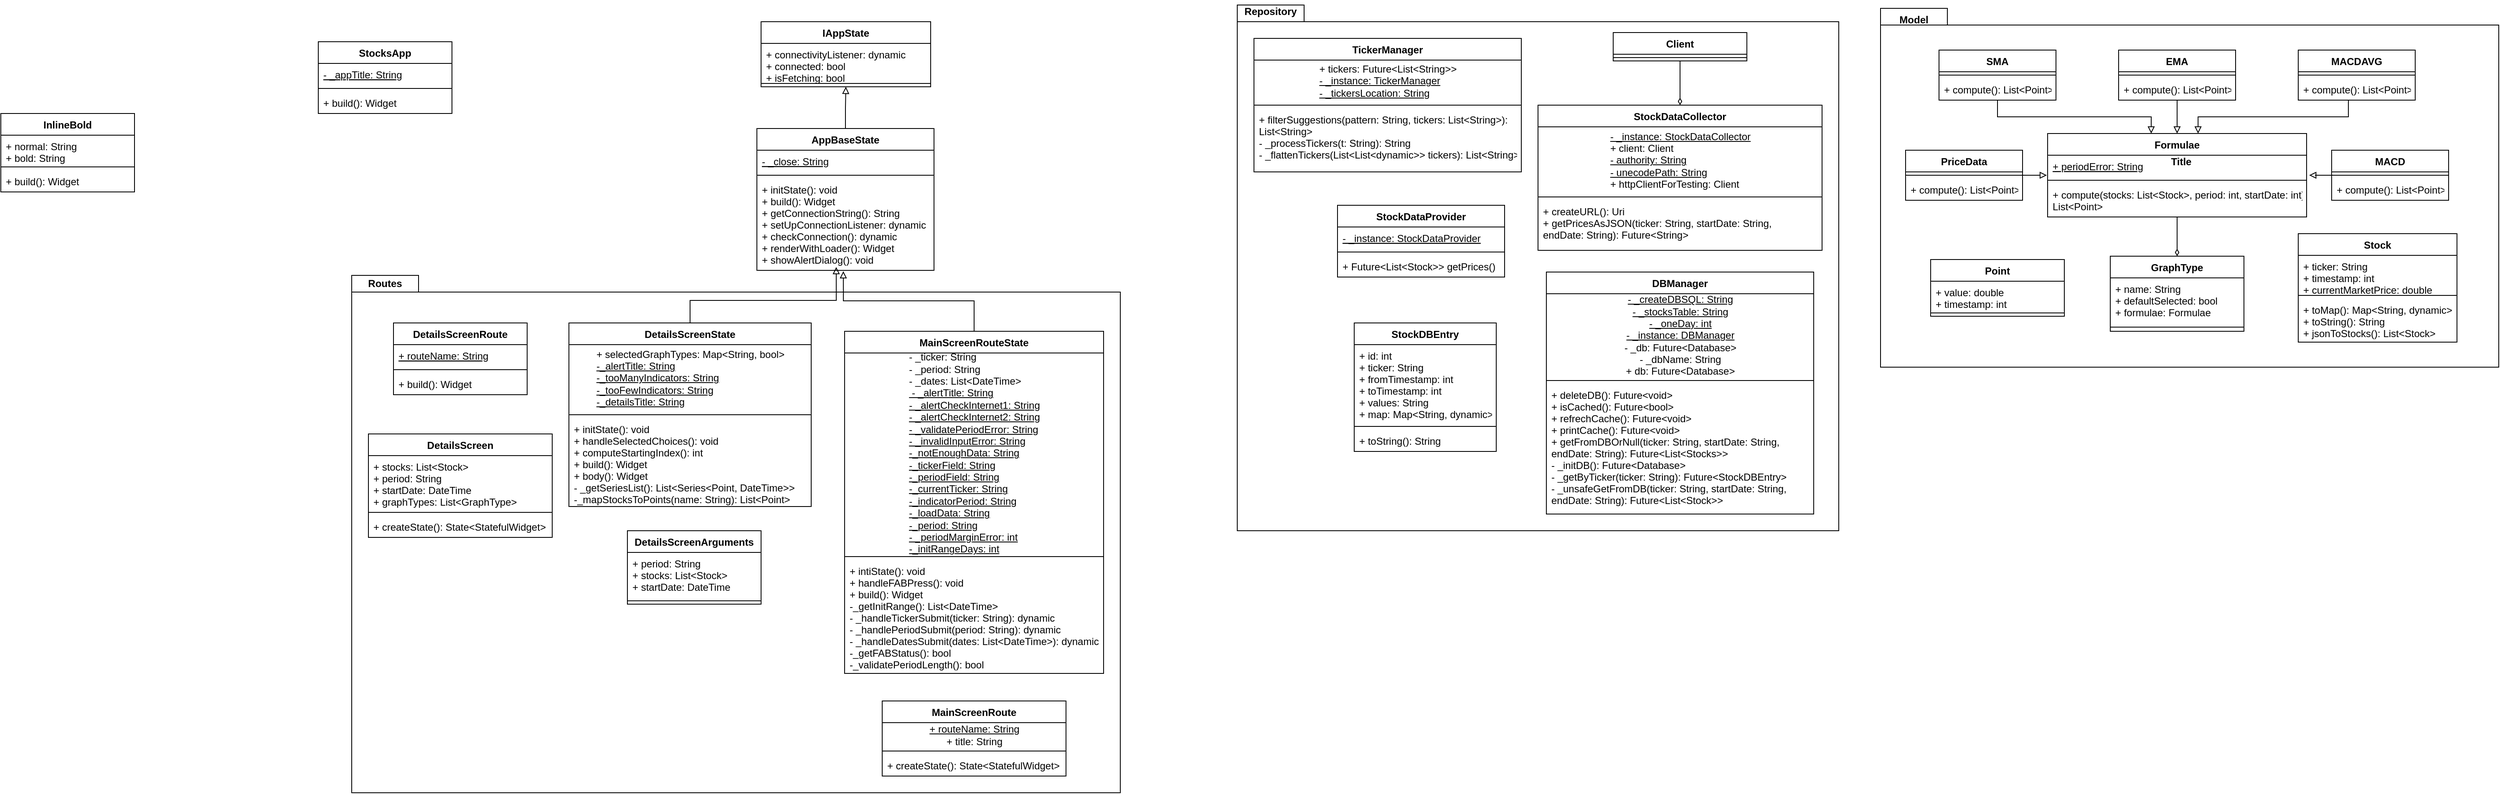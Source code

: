 <mxfile version="14.4.9" type="github">
  <diagram id="C5RBs43oDa-KdzZeNtuy" name="Page-1">
    <mxGraphModel dx="2840" dy="795" grid="1" gridSize="10" guides="1" tooltips="1" connect="1" arrows="1" fold="1" page="1" pageScale="1" pageWidth="827" pageHeight="1169" math="0" shadow="0">
      <root>
        <mxCell id="WIyWlLk6GJQsqaUBKTNV-0" />
        <mxCell id="WIyWlLk6GJQsqaUBKTNV-1" parent="WIyWlLk6GJQsqaUBKTNV-0" />
        <mxCell id="q58C368YSlQAS4IYxPb3-134" value="" style="shape=folder;fontStyle=1;spacingTop=10;tabWidth=80;tabHeight=20;tabPosition=left;html=1;" vertex="1" parent="WIyWlLk6GJQsqaUBKTNV-1">
          <mxGeometry x="-1110" y="340" width="920" height="620" as="geometry" />
        </mxCell>
        <mxCell id="q58C368YSlQAS4IYxPb3-83" value="" style="shape=folder;fontStyle=1;spacingTop=10;tabWidth=80;tabHeight=20;tabPosition=left;html=1;" vertex="1" parent="WIyWlLk6GJQsqaUBKTNV-1">
          <mxGeometry x="-50" y="16" width="720" height="630" as="geometry" />
        </mxCell>
        <mxCell id="q58C368YSlQAS4IYxPb3-46" value="" style="shape=folder;fontStyle=1;spacingTop=10;tabWidth=80;tabHeight=20;tabPosition=left;html=1;" vertex="1" parent="WIyWlLk6GJQsqaUBKTNV-1">
          <mxGeometry x="720" y="20" width="740" height="430" as="geometry" />
        </mxCell>
        <mxCell id="q58C368YSlQAS4IYxPb3-39" style="edgeStyle=orthogonalEdgeStyle;rounded=0;orthogonalLoop=1;jettySize=auto;html=1;entryX=0.5;entryY=0;entryDx=0;entryDy=0;endArrow=diamondThin;endFill=0;" edge="1" parent="WIyWlLk6GJQsqaUBKTNV-1" source="q58C368YSlQAS4IYxPb3-1" target="q58C368YSlQAS4IYxPb3-24">
          <mxGeometry relative="1" as="geometry" />
        </mxCell>
        <mxCell id="q58C368YSlQAS4IYxPb3-1" value="Formulae" style="swimlane;fontStyle=1;align=center;verticalAlign=top;childLayout=stackLayout;horizontal=1;startSize=26;horizontalStack=0;resizeParent=1;resizeParentMax=0;resizeLast=0;collapsible=1;marginBottom=0;" vertex="1" parent="WIyWlLk6GJQsqaUBKTNV-1">
          <mxGeometry x="920" y="170" width="310" height="100" as="geometry" />
        </mxCell>
        <mxCell id="q58C368YSlQAS4IYxPb3-2" value="+ periodError: String" style="text;strokeColor=none;fillColor=none;align=left;verticalAlign=top;spacingLeft=4;spacingRight=4;overflow=hidden;rotatable=0;points=[[0,0.5],[1,0.5]];portConstraint=eastwest;fontStyle=4" vertex="1" parent="q58C368YSlQAS4IYxPb3-1">
          <mxGeometry y="26" width="310" height="26" as="geometry" />
        </mxCell>
        <mxCell id="q58C368YSlQAS4IYxPb3-3" value="" style="line;strokeWidth=1;fillColor=none;align=left;verticalAlign=middle;spacingTop=-1;spacingLeft=3;spacingRight=3;rotatable=0;labelPosition=right;points=[];portConstraint=eastwest;" vertex="1" parent="q58C368YSlQAS4IYxPb3-1">
          <mxGeometry y="52" width="310" height="8" as="geometry" />
        </mxCell>
        <mxCell id="q58C368YSlQAS4IYxPb3-4" value="+ compute(stocks: List&lt;Stock&gt;, period: int, startDate: int): &#xa;List&lt;Point&gt;" style="text;strokeColor=none;fillColor=none;align=left;verticalAlign=top;spacingLeft=4;spacingRight=4;overflow=hidden;rotatable=0;points=[[0,0.5],[1,0.5]];portConstraint=eastwest;" vertex="1" parent="q58C368YSlQAS4IYxPb3-1">
          <mxGeometry y="60" width="310" height="40" as="geometry" />
        </mxCell>
        <mxCell id="q58C368YSlQAS4IYxPb3-42" style="edgeStyle=orthogonalEdgeStyle;rounded=0;orthogonalLoop=1;jettySize=auto;html=1;entryX=0.5;entryY=0;entryDx=0;entryDy=0;endArrow=block;endFill=0;" edge="1" parent="WIyWlLk6GJQsqaUBKTNV-1" source="q58C368YSlQAS4IYxPb3-9" target="q58C368YSlQAS4IYxPb3-1">
          <mxGeometry relative="1" as="geometry" />
        </mxCell>
        <mxCell id="q58C368YSlQAS4IYxPb3-9" value="EMA" style="swimlane;fontStyle=1;align=center;verticalAlign=top;childLayout=stackLayout;horizontal=1;startSize=26;horizontalStack=0;resizeParent=1;resizeParentMax=0;resizeLast=0;collapsible=1;marginBottom=0;" vertex="1" parent="WIyWlLk6GJQsqaUBKTNV-1">
          <mxGeometry x="1005" y="70" width="140" height="60" as="geometry" />
        </mxCell>
        <mxCell id="q58C368YSlQAS4IYxPb3-10" value="" style="line;strokeWidth=1;fillColor=none;align=left;verticalAlign=middle;spacingTop=-1;spacingLeft=3;spacingRight=3;rotatable=0;labelPosition=right;points=[];portConstraint=eastwest;" vertex="1" parent="q58C368YSlQAS4IYxPb3-9">
          <mxGeometry y="26" width="140" height="8" as="geometry" />
        </mxCell>
        <mxCell id="q58C368YSlQAS4IYxPb3-11" value="+ compute(): List&lt;Point&gt;" style="text;strokeColor=none;fillColor=none;align=left;verticalAlign=top;spacingLeft=4;spacingRight=4;overflow=hidden;rotatable=0;points=[[0,0.5],[1,0.5]];portConstraint=eastwest;" vertex="1" parent="q58C368YSlQAS4IYxPb3-9">
          <mxGeometry y="34" width="140" height="26" as="geometry" />
        </mxCell>
        <mxCell id="q58C368YSlQAS4IYxPb3-44" style="edgeStyle=orthogonalEdgeStyle;rounded=0;orthogonalLoop=1;jettySize=auto;html=1;entryX=0.4;entryY=0;entryDx=0;entryDy=0;entryPerimeter=0;endArrow=block;endFill=0;" edge="1" parent="WIyWlLk6GJQsqaUBKTNV-1" source="q58C368YSlQAS4IYxPb3-12" target="q58C368YSlQAS4IYxPb3-1">
          <mxGeometry relative="1" as="geometry">
            <Array as="points">
              <mxPoint x="860" y="150" />
              <mxPoint x="1044" y="150" />
            </Array>
          </mxGeometry>
        </mxCell>
        <mxCell id="q58C368YSlQAS4IYxPb3-12" value="SMA" style="swimlane;fontStyle=1;align=center;verticalAlign=top;childLayout=stackLayout;horizontal=1;startSize=26;horizontalStack=0;resizeParent=1;resizeParentMax=0;resizeLast=0;collapsible=1;marginBottom=0;" vertex="1" parent="WIyWlLk6GJQsqaUBKTNV-1">
          <mxGeometry x="790" y="70" width="140" height="60" as="geometry" />
        </mxCell>
        <mxCell id="q58C368YSlQAS4IYxPb3-13" value="" style="line;strokeWidth=1;fillColor=none;align=left;verticalAlign=middle;spacingTop=-1;spacingLeft=3;spacingRight=3;rotatable=0;labelPosition=right;points=[];portConstraint=eastwest;" vertex="1" parent="q58C368YSlQAS4IYxPb3-12">
          <mxGeometry y="26" width="140" height="8" as="geometry" />
        </mxCell>
        <mxCell id="q58C368YSlQAS4IYxPb3-14" value="+ compute(): List&lt;Point&gt;" style="text;strokeColor=none;fillColor=none;align=left;verticalAlign=top;spacingLeft=4;spacingRight=4;overflow=hidden;rotatable=0;points=[[0,0.5],[1,0.5]];portConstraint=eastwest;" vertex="1" parent="q58C368YSlQAS4IYxPb3-12">
          <mxGeometry y="34" width="140" height="26" as="geometry" />
        </mxCell>
        <mxCell id="q58C368YSlQAS4IYxPb3-40" style="edgeStyle=orthogonalEdgeStyle;rounded=0;orthogonalLoop=1;jettySize=auto;html=1;entryX=-0.003;entryY=0.923;entryDx=0;entryDy=0;entryPerimeter=0;endArrow=block;endFill=0;" edge="1" parent="WIyWlLk6GJQsqaUBKTNV-1" source="q58C368YSlQAS4IYxPb3-15" target="q58C368YSlQAS4IYxPb3-2">
          <mxGeometry relative="1" as="geometry" />
        </mxCell>
        <mxCell id="q58C368YSlQAS4IYxPb3-15" value="PriceData" style="swimlane;fontStyle=1;align=center;verticalAlign=top;childLayout=stackLayout;horizontal=1;startSize=26;horizontalStack=0;resizeParent=1;resizeParentMax=0;resizeLast=0;collapsible=1;marginBottom=0;" vertex="1" parent="WIyWlLk6GJQsqaUBKTNV-1">
          <mxGeometry x="750" y="190" width="140" height="60" as="geometry" />
        </mxCell>
        <mxCell id="q58C368YSlQAS4IYxPb3-16" value="" style="line;strokeWidth=1;fillColor=none;align=left;verticalAlign=middle;spacingTop=-1;spacingLeft=3;spacingRight=3;rotatable=0;labelPosition=right;points=[];portConstraint=eastwest;" vertex="1" parent="q58C368YSlQAS4IYxPb3-15">
          <mxGeometry y="26" width="140" height="8" as="geometry" />
        </mxCell>
        <mxCell id="q58C368YSlQAS4IYxPb3-17" value="+ compute(): List&lt;Point&gt;" style="text;strokeColor=none;fillColor=none;align=left;verticalAlign=top;spacingLeft=4;spacingRight=4;overflow=hidden;rotatable=0;points=[[0,0.5],[1,0.5]];portConstraint=eastwest;" vertex="1" parent="q58C368YSlQAS4IYxPb3-15">
          <mxGeometry y="34" width="140" height="26" as="geometry" />
        </mxCell>
        <mxCell id="q58C368YSlQAS4IYxPb3-45" style="edgeStyle=orthogonalEdgeStyle;rounded=0;orthogonalLoop=1;jettySize=auto;html=1;entryX=1.01;entryY=0.923;entryDx=0;entryDy=0;entryPerimeter=0;endArrow=block;endFill=0;" edge="1" parent="WIyWlLk6GJQsqaUBKTNV-1" source="q58C368YSlQAS4IYxPb3-18" target="q58C368YSlQAS4IYxPb3-2">
          <mxGeometry relative="1" as="geometry" />
        </mxCell>
        <mxCell id="q58C368YSlQAS4IYxPb3-18" value="MACD" style="swimlane;fontStyle=1;align=center;verticalAlign=top;childLayout=stackLayout;horizontal=1;startSize=26;horizontalStack=0;resizeParent=1;resizeParentMax=0;resizeLast=0;collapsible=1;marginBottom=0;" vertex="1" parent="WIyWlLk6GJQsqaUBKTNV-1">
          <mxGeometry x="1260" y="190" width="140" height="60" as="geometry" />
        </mxCell>
        <mxCell id="q58C368YSlQAS4IYxPb3-19" value="" style="line;strokeWidth=1;fillColor=none;align=left;verticalAlign=middle;spacingTop=-1;spacingLeft=3;spacingRight=3;rotatable=0;labelPosition=right;points=[];portConstraint=eastwest;" vertex="1" parent="q58C368YSlQAS4IYxPb3-18">
          <mxGeometry y="26" width="140" height="8" as="geometry" />
        </mxCell>
        <mxCell id="q58C368YSlQAS4IYxPb3-20" value="+ compute(): List&lt;Point&gt;" style="text;strokeColor=none;fillColor=none;align=left;verticalAlign=top;spacingLeft=4;spacingRight=4;overflow=hidden;rotatable=0;points=[[0,0.5],[1,0.5]];portConstraint=eastwest;" vertex="1" parent="q58C368YSlQAS4IYxPb3-18">
          <mxGeometry y="34" width="140" height="26" as="geometry" />
        </mxCell>
        <mxCell id="q58C368YSlQAS4IYxPb3-43" style="edgeStyle=orthogonalEdgeStyle;rounded=0;orthogonalLoop=1;jettySize=auto;html=1;entryX=0.581;entryY=0;entryDx=0;entryDy=0;entryPerimeter=0;endArrow=block;endFill=0;" edge="1" parent="WIyWlLk6GJQsqaUBKTNV-1" source="q58C368YSlQAS4IYxPb3-21" target="q58C368YSlQAS4IYxPb3-1">
          <mxGeometry relative="1" as="geometry">
            <Array as="points">
              <mxPoint x="1280" y="150" />
              <mxPoint x="1100" y="150" />
            </Array>
          </mxGeometry>
        </mxCell>
        <mxCell id="q58C368YSlQAS4IYxPb3-21" value="MACDAVG" style="swimlane;fontStyle=1;align=center;verticalAlign=top;childLayout=stackLayout;horizontal=1;startSize=26;horizontalStack=0;resizeParent=1;resizeParentMax=0;resizeLast=0;collapsible=1;marginBottom=0;" vertex="1" parent="WIyWlLk6GJQsqaUBKTNV-1">
          <mxGeometry x="1220" y="70" width="140" height="60" as="geometry" />
        </mxCell>
        <mxCell id="q58C368YSlQAS4IYxPb3-22" value="" style="line;strokeWidth=1;fillColor=none;align=left;verticalAlign=middle;spacingTop=-1;spacingLeft=3;spacingRight=3;rotatable=0;labelPosition=right;points=[];portConstraint=eastwest;" vertex="1" parent="q58C368YSlQAS4IYxPb3-21">
          <mxGeometry y="26" width="140" height="8" as="geometry" />
        </mxCell>
        <mxCell id="q58C368YSlQAS4IYxPb3-23" value="+ compute(): List&lt;Point&gt;" style="text;strokeColor=none;fillColor=none;align=left;verticalAlign=top;spacingLeft=4;spacingRight=4;overflow=hidden;rotatable=0;points=[[0,0.5],[1,0.5]];portConstraint=eastwest;" vertex="1" parent="q58C368YSlQAS4IYxPb3-21">
          <mxGeometry y="34" width="140" height="26" as="geometry" />
        </mxCell>
        <mxCell id="q58C368YSlQAS4IYxPb3-24" value="GraphType" style="swimlane;fontStyle=1;align=center;verticalAlign=top;childLayout=stackLayout;horizontal=1;startSize=26;horizontalStack=0;resizeParent=1;resizeParentMax=0;resizeLast=0;collapsible=1;marginBottom=0;" vertex="1" parent="WIyWlLk6GJQsqaUBKTNV-1">
          <mxGeometry x="995" y="317" width="160" height="90" as="geometry" />
        </mxCell>
        <mxCell id="q58C368YSlQAS4IYxPb3-25" value="+ name: String&#xa;+ defaultSelected: bool&#xa;+ formulae: Formulae" style="text;strokeColor=none;fillColor=none;align=left;verticalAlign=top;spacingLeft=4;spacingRight=4;overflow=hidden;rotatable=0;points=[[0,0.5],[1,0.5]];portConstraint=eastwest;" vertex="1" parent="q58C368YSlQAS4IYxPb3-24">
          <mxGeometry y="26" width="160" height="54" as="geometry" />
        </mxCell>
        <mxCell id="q58C368YSlQAS4IYxPb3-26" value="" style="line;strokeWidth=1;fillColor=none;align=left;verticalAlign=middle;spacingTop=-1;spacingLeft=3;spacingRight=3;rotatable=0;labelPosition=right;points=[];portConstraint=eastwest;" vertex="1" parent="q58C368YSlQAS4IYxPb3-24">
          <mxGeometry y="80" width="160" height="10" as="geometry" />
        </mxCell>
        <mxCell id="q58C368YSlQAS4IYxPb3-28" value="Point" style="swimlane;fontStyle=1;align=center;verticalAlign=top;childLayout=stackLayout;horizontal=1;startSize=26;horizontalStack=0;resizeParent=1;resizeParentMax=0;resizeLast=0;collapsible=1;marginBottom=0;" vertex="1" parent="WIyWlLk6GJQsqaUBKTNV-1">
          <mxGeometry x="780" y="321" width="160" height="68" as="geometry" />
        </mxCell>
        <mxCell id="q58C368YSlQAS4IYxPb3-29" value="+ value: double&#xa;+ timestamp: int" style="text;strokeColor=none;fillColor=none;align=left;verticalAlign=top;spacingLeft=4;spacingRight=4;overflow=hidden;rotatable=0;points=[[0,0.5],[1,0.5]];portConstraint=eastwest;" vertex="1" parent="q58C368YSlQAS4IYxPb3-28">
          <mxGeometry y="26" width="160" height="34" as="geometry" />
        </mxCell>
        <mxCell id="q58C368YSlQAS4IYxPb3-30" value="" style="line;strokeWidth=1;fillColor=none;align=left;verticalAlign=middle;spacingTop=-1;spacingLeft=3;spacingRight=3;rotatable=0;labelPosition=right;points=[];portConstraint=eastwest;" vertex="1" parent="q58C368YSlQAS4IYxPb3-28">
          <mxGeometry y="60" width="160" height="8" as="geometry" />
        </mxCell>
        <mxCell id="q58C368YSlQAS4IYxPb3-32" value="Stock" style="swimlane;fontStyle=1;align=center;verticalAlign=top;childLayout=stackLayout;horizontal=1;startSize=26;horizontalStack=0;resizeParent=1;resizeParentMax=0;resizeLast=0;collapsible=1;marginBottom=0;" vertex="1" parent="WIyWlLk6GJQsqaUBKTNV-1">
          <mxGeometry x="1220" y="290" width="190" height="130" as="geometry" />
        </mxCell>
        <mxCell id="q58C368YSlQAS4IYxPb3-33" value="+ ticker: String&#xa;+ timestamp: int&#xa;+ currentMarketPrice: double" style="text;strokeColor=none;fillColor=none;align=left;verticalAlign=top;spacingLeft=4;spacingRight=4;overflow=hidden;rotatable=0;points=[[0,0.5],[1,0.5]];portConstraint=eastwest;" vertex="1" parent="q58C368YSlQAS4IYxPb3-32">
          <mxGeometry y="26" width="190" height="44" as="geometry" />
        </mxCell>
        <mxCell id="q58C368YSlQAS4IYxPb3-34" value="" style="line;strokeWidth=1;fillColor=none;align=left;verticalAlign=middle;spacingTop=-1;spacingLeft=3;spacingRight=3;rotatable=0;labelPosition=right;points=[];portConstraint=eastwest;" vertex="1" parent="q58C368YSlQAS4IYxPb3-32">
          <mxGeometry y="70" width="190" height="8" as="geometry" />
        </mxCell>
        <mxCell id="q58C368YSlQAS4IYxPb3-35" value="+ toMap(): Map&lt;String, dynamic&gt;&#xa;+ toString(): String&#xa;+ jsonToStocks(): List&lt;Stock&gt;&#xa;" style="text;strokeColor=none;fillColor=none;align=left;verticalAlign=top;spacingLeft=4;spacingRight=4;overflow=hidden;rotatable=0;points=[[0,0.5],[1,0.5]];portConstraint=eastwest;" vertex="1" parent="q58C368YSlQAS4IYxPb3-32">
          <mxGeometry y="78" width="190" height="52" as="geometry" />
        </mxCell>
        <mxCell id="q58C368YSlQAS4IYxPb3-47" value="Title" style="text;align=center;fontStyle=1;verticalAlign=middle;spacingLeft=3;spacingRight=3;strokeColor=none;rotatable=0;points=[[0,0.5],[1,0.5]];portConstraint=eastwest;" vertex="1" parent="WIyWlLk6GJQsqaUBKTNV-1">
          <mxGeometry x="1040" y="190" width="80" height="26" as="geometry" />
        </mxCell>
        <mxCell id="q58C368YSlQAS4IYxPb3-48" value="Model" style="text;align=center;fontStyle=1;verticalAlign=middle;spacingLeft=3;spacingRight=3;strokeColor=none;rotatable=0;points=[[0,0.5],[1,0.5]];portConstraint=eastwest;" vertex="1" parent="WIyWlLk6GJQsqaUBKTNV-1">
          <mxGeometry x="720" y="20" width="80" height="26" as="geometry" />
        </mxCell>
        <mxCell id="q58C368YSlQAS4IYxPb3-49" value="TickerManager" style="swimlane;fontStyle=1;align=center;verticalAlign=top;childLayout=stackLayout;horizontal=1;startSize=26;horizontalStack=0;resizeParent=1;resizeParentMax=0;resizeLast=0;collapsible=1;marginBottom=0;" vertex="1" parent="WIyWlLk6GJQsqaUBKTNV-1">
          <mxGeometry x="-30" y="56" width="320" height="160" as="geometry" />
        </mxCell>
        <mxCell id="q58C368YSlQAS4IYxPb3-53" value="&lt;div style=&quot;text-align: left&quot;&gt;+ tickers: Future&amp;lt;List&amp;lt;String&amp;gt;&amp;gt;&lt;/div&gt;&lt;u&gt;&lt;div style=&quot;text-align: left&quot;&gt;&lt;u&gt;- _instance: TickerManager&lt;/u&gt;&lt;/div&gt;&lt;span&gt;&lt;div style=&quot;text-align: left&quot;&gt;&lt;u&gt;- _tickersLocation: String&lt;/u&gt;&lt;/div&gt;&lt;/span&gt;&lt;/u&gt;" style="text;html=1;align=center;verticalAlign=middle;resizable=0;points=[];autosize=1;" vertex="1" parent="q58C368YSlQAS4IYxPb3-49">
          <mxGeometry y="26" width="320" height="50" as="geometry" />
        </mxCell>
        <mxCell id="q58C368YSlQAS4IYxPb3-51" value="" style="line;strokeWidth=1;fillColor=none;align=left;verticalAlign=middle;spacingTop=-1;spacingLeft=3;spacingRight=3;rotatable=0;labelPosition=right;points=[];portConstraint=eastwest;" vertex="1" parent="q58C368YSlQAS4IYxPb3-49">
          <mxGeometry y="76" width="320" height="8" as="geometry" />
        </mxCell>
        <mxCell id="q58C368YSlQAS4IYxPb3-52" value="+ filterSuggestions(pattern: String, tickers: List&lt;String&gt;): &#xa;List&lt;String&gt;&#xa;- _processTickers(t: String): String&#xa;- _flattenTickers(List&lt;List&lt;dynamic&gt;&gt; tickers): List&lt;String&gt; " style="text;strokeColor=none;fillColor=none;align=left;verticalAlign=top;spacingLeft=4;spacingRight=4;overflow=hidden;rotatable=0;points=[[0,0.5],[1,0.5]];portConstraint=eastwest;" vertex="1" parent="q58C368YSlQAS4IYxPb3-49">
          <mxGeometry y="84" width="320" height="76" as="geometry" />
        </mxCell>
        <mxCell id="q58C368YSlQAS4IYxPb3-55" value="StockDataProvider" style="swimlane;fontStyle=1;align=center;verticalAlign=top;childLayout=stackLayout;horizontal=1;startSize=26;horizontalStack=0;resizeParent=1;resizeParentMax=0;resizeLast=0;collapsible=1;marginBottom=0;" vertex="1" parent="WIyWlLk6GJQsqaUBKTNV-1">
          <mxGeometry x="70" y="256" width="200" height="86" as="geometry" />
        </mxCell>
        <mxCell id="q58C368YSlQAS4IYxPb3-56" value="- _instance: StockDataProvider" style="text;strokeColor=none;fillColor=none;align=left;verticalAlign=top;spacingLeft=4;spacingRight=4;overflow=hidden;rotatable=0;points=[[0,0.5],[1,0.5]];portConstraint=eastwest;fontStyle=4" vertex="1" parent="q58C368YSlQAS4IYxPb3-55">
          <mxGeometry y="26" width="200" height="26" as="geometry" />
        </mxCell>
        <mxCell id="q58C368YSlQAS4IYxPb3-57" value="" style="line;strokeWidth=1;fillColor=none;align=left;verticalAlign=middle;spacingTop=-1;spacingLeft=3;spacingRight=3;rotatable=0;labelPosition=right;points=[];portConstraint=eastwest;" vertex="1" parent="q58C368YSlQAS4IYxPb3-55">
          <mxGeometry y="52" width="200" height="8" as="geometry" />
        </mxCell>
        <mxCell id="q58C368YSlQAS4IYxPb3-58" value="+ Future&lt;List&lt;Stock&gt;&gt; getPrices()" style="text;strokeColor=none;fillColor=none;align=left;verticalAlign=top;spacingLeft=4;spacingRight=4;overflow=hidden;rotatable=0;points=[[0,0.5],[1,0.5]];portConstraint=eastwest;" vertex="1" parent="q58C368YSlQAS4IYxPb3-55">
          <mxGeometry y="60" width="200" height="26" as="geometry" />
        </mxCell>
        <mxCell id="q58C368YSlQAS4IYxPb3-64" value="StockDataCollector" style="swimlane;fontStyle=1;align=center;verticalAlign=top;childLayout=stackLayout;horizontal=1;startSize=26;horizontalStack=0;resizeParent=1;resizeParentMax=0;resizeLast=0;collapsible=1;marginBottom=0;" vertex="1" parent="WIyWlLk6GJQsqaUBKTNV-1">
          <mxGeometry x="310" y="136" width="340" height="174" as="geometry" />
        </mxCell>
        <mxCell id="q58C368YSlQAS4IYxPb3-63" value="&lt;div style=&quot;text-align: left&quot;&gt;&lt;span style=&quot;text-decoration: underline&quot;&gt;- _instance: StockDataCollector&lt;/span&gt;&lt;/div&gt;&lt;span&gt;&lt;div style=&quot;text-align: left&quot;&gt;+ client: Client&lt;/div&gt;&lt;div style=&quot;text-decoration: underline ; text-align: left&quot;&gt;&lt;u&gt;- authority: String&lt;/u&gt;&lt;/div&gt;&lt;div style=&quot;text-decoration: underline ; text-align: left&quot;&gt;&lt;u&gt;- unecodePath: String&lt;/u&gt;&lt;/div&gt;&lt;div style=&quot;text-align: left&quot;&gt;+ httpClientForTesting: Client&lt;/div&gt;&lt;/span&gt;" style="text;html=1;align=center;verticalAlign=middle;resizable=0;points=[];autosize=1;" vertex="1" parent="q58C368YSlQAS4IYxPb3-64">
          <mxGeometry y="26" width="340" height="80" as="geometry" />
        </mxCell>
        <mxCell id="q58C368YSlQAS4IYxPb3-66" value="" style="line;strokeWidth=1;fillColor=none;align=left;verticalAlign=middle;spacingTop=-1;spacingLeft=3;spacingRight=3;rotatable=0;labelPosition=right;points=[];portConstraint=eastwest;" vertex="1" parent="q58C368YSlQAS4IYxPb3-64">
          <mxGeometry y="106" width="340" height="8" as="geometry" />
        </mxCell>
        <mxCell id="q58C368YSlQAS4IYxPb3-67" value="+ createURL(): Uri&#xa;+ getPricesAsJSON(ticker: String, startDate: String, &#xa;endDate: String): Future&lt;String&gt;" style="text;strokeColor=none;fillColor=none;align=left;verticalAlign=top;spacingLeft=4;spacingRight=4;overflow=hidden;rotatable=0;points=[[0,0.5],[1,0.5]];portConstraint=eastwest;" vertex="1" parent="q58C368YSlQAS4IYxPb3-64">
          <mxGeometry y="114" width="340" height="60" as="geometry" />
        </mxCell>
        <mxCell id="q58C368YSlQAS4IYxPb3-73" style="edgeStyle=orthogonalEdgeStyle;rounded=0;orthogonalLoop=1;jettySize=auto;html=1;entryX=0.5;entryY=0;entryDx=0;entryDy=0;endArrow=diamondThin;endFill=0;" edge="1" parent="WIyWlLk6GJQsqaUBKTNV-1" source="q58C368YSlQAS4IYxPb3-68" target="q58C368YSlQAS4IYxPb3-64">
          <mxGeometry relative="1" as="geometry" />
        </mxCell>
        <mxCell id="q58C368YSlQAS4IYxPb3-68" value="Client" style="swimlane;fontStyle=1;align=center;verticalAlign=top;childLayout=stackLayout;horizontal=1;startSize=26;horizontalStack=0;resizeParent=1;resizeParentMax=0;resizeLast=0;collapsible=1;marginBottom=0;" vertex="1" parent="WIyWlLk6GJQsqaUBKTNV-1">
          <mxGeometry x="400" y="49" width="160" height="34" as="geometry" />
        </mxCell>
        <mxCell id="q58C368YSlQAS4IYxPb3-70" value="" style="line;strokeWidth=1;fillColor=none;align=left;verticalAlign=middle;spacingTop=-1;spacingLeft=3;spacingRight=3;rotatable=0;labelPosition=right;points=[];portConstraint=eastwest;" vertex="1" parent="q58C368YSlQAS4IYxPb3-68">
          <mxGeometry y="26" width="160" height="8" as="geometry" />
        </mxCell>
        <mxCell id="q58C368YSlQAS4IYxPb3-74" value="DBManager" style="swimlane;fontStyle=1;align=center;verticalAlign=top;childLayout=stackLayout;horizontal=1;startSize=26;horizontalStack=0;resizeParent=1;resizeParentMax=0;resizeLast=0;collapsible=1;marginBottom=0;" vertex="1" parent="WIyWlLk6GJQsqaUBKTNV-1">
          <mxGeometry x="320" y="336" width="320" height="290" as="geometry" />
        </mxCell>
        <mxCell id="q58C368YSlQAS4IYxPb3-78" value="&lt;u&gt;- _createDBSQL: String&lt;br&gt;- _stocksTable: String&lt;br&gt;- _oneDay: int&lt;br&gt;- _instance: DBManager&lt;br&gt;&lt;/u&gt;- _db: Future&amp;lt;Database&amp;gt;&lt;br&gt;- _dbName: String&lt;br&gt;+ db: Future&amp;lt;Database&amp;gt;" style="text;html=1;align=center;verticalAlign=middle;resizable=0;points=[];autosize=1;" vertex="1" parent="q58C368YSlQAS4IYxPb3-74">
          <mxGeometry y="26" width="320" height="100" as="geometry" />
        </mxCell>
        <mxCell id="q58C368YSlQAS4IYxPb3-76" value="" style="line;strokeWidth=1;fillColor=none;align=left;verticalAlign=middle;spacingTop=-1;spacingLeft=3;spacingRight=3;rotatable=0;labelPosition=right;points=[];portConstraint=eastwest;" vertex="1" parent="q58C368YSlQAS4IYxPb3-74">
          <mxGeometry y="126" width="320" height="8" as="geometry" />
        </mxCell>
        <mxCell id="q58C368YSlQAS4IYxPb3-77" value="+ deleteDB(): Future&lt;void&gt;&#xa;+ isCached(): Future&lt;bool&gt;&#xa;+ refrechCache(): Future&lt;void&gt;&#xa;+ printCache(): Future&lt;void&gt;&#xa;+ getFromDBOrNull(ticker: String, startDate: String, &#xa;endDate: String): Future&lt;List&lt;Stocks&gt;&gt;&#xa;- _initDB(): Future&lt;Database&gt;&#xa;- _getByTicker(ticker: String): Future&lt;StockDBEntry&gt;&#xa;- _unsafeGetFromDB(ticker: String, startDate: String, &#xa;endDate: String): Future&lt;List&lt;Stock&gt;&gt; " style="text;strokeColor=none;fillColor=none;align=left;verticalAlign=top;spacingLeft=4;spacingRight=4;overflow=hidden;rotatable=0;points=[[0,0.5],[1,0.5]];portConstraint=eastwest;" vertex="1" parent="q58C368YSlQAS4IYxPb3-74">
          <mxGeometry y="134" width="320" height="156" as="geometry" />
        </mxCell>
        <mxCell id="q58C368YSlQAS4IYxPb3-79" value="StockDBEntry" style="swimlane;fontStyle=1;align=center;verticalAlign=top;childLayout=stackLayout;horizontal=1;startSize=26;horizontalStack=0;resizeParent=1;resizeParentMax=0;resizeLast=0;collapsible=1;marginBottom=0;" vertex="1" parent="WIyWlLk6GJQsqaUBKTNV-1">
          <mxGeometry x="90" y="397" width="170" height="154" as="geometry" />
        </mxCell>
        <mxCell id="q58C368YSlQAS4IYxPb3-80" value="+ id: int&#xa;+ ticker: String&#xa;+ fromTimestamp: int&#xa;+ toTimestamp: int&#xa;+ values: String&#xa;+ map: Map&lt;String, dynamic&gt;" style="text;strokeColor=none;fillColor=none;align=left;verticalAlign=top;spacingLeft=4;spacingRight=4;overflow=hidden;rotatable=0;points=[[0,0.5],[1,0.5]];portConstraint=eastwest;" vertex="1" parent="q58C368YSlQAS4IYxPb3-79">
          <mxGeometry y="26" width="170" height="94" as="geometry" />
        </mxCell>
        <mxCell id="q58C368YSlQAS4IYxPb3-81" value="" style="line;strokeWidth=1;fillColor=none;align=left;verticalAlign=middle;spacingTop=-1;spacingLeft=3;spacingRight=3;rotatable=0;labelPosition=right;points=[];portConstraint=eastwest;" vertex="1" parent="q58C368YSlQAS4IYxPb3-79">
          <mxGeometry y="120" width="170" height="8" as="geometry" />
        </mxCell>
        <mxCell id="q58C368YSlQAS4IYxPb3-82" value="+ toString(): String" style="text;strokeColor=none;fillColor=none;align=left;verticalAlign=top;spacingLeft=4;spacingRight=4;overflow=hidden;rotatable=0;points=[[0,0.5],[1,0.5]];portConstraint=eastwest;" vertex="1" parent="q58C368YSlQAS4IYxPb3-79">
          <mxGeometry y="128" width="170" height="26" as="geometry" />
        </mxCell>
        <mxCell id="q58C368YSlQAS4IYxPb3-84" value="Repository" style="text;align=center;fontStyle=1;verticalAlign=middle;spacingLeft=3;spacingRight=3;strokeColor=none;rotatable=0;points=[[0,0.5],[1,0.5]];portConstraint=eastwest;" vertex="1" parent="WIyWlLk6GJQsqaUBKTNV-1">
          <mxGeometry x="-50" y="10" width="80" height="26" as="geometry" />
        </mxCell>
        <mxCell id="q58C368YSlQAS4IYxPb3-85" value="IAppState" style="swimlane;fontStyle=1;align=center;verticalAlign=top;childLayout=stackLayout;horizontal=1;startSize=26;horizontalStack=0;resizeParent=1;resizeParentMax=0;resizeLast=0;collapsible=1;marginBottom=0;" vertex="1" parent="WIyWlLk6GJQsqaUBKTNV-1">
          <mxGeometry x="-620" y="36" width="203" height="78" as="geometry" />
        </mxCell>
        <mxCell id="q58C368YSlQAS4IYxPb3-86" value="+ connectivityListener: dynamic&#xa;+ connected: bool&#xa;+ isFetching: bool" style="text;strokeColor=none;fillColor=none;align=left;verticalAlign=top;spacingLeft=4;spacingRight=4;overflow=hidden;rotatable=0;points=[[0,0.5],[1,0.5]];portConstraint=eastwest;" vertex="1" parent="q58C368YSlQAS4IYxPb3-85">
          <mxGeometry y="26" width="203" height="44" as="geometry" />
        </mxCell>
        <mxCell id="q58C368YSlQAS4IYxPb3-87" value="" style="line;strokeWidth=1;fillColor=none;align=left;verticalAlign=middle;spacingTop=-1;spacingLeft=3;spacingRight=3;rotatable=0;labelPosition=right;points=[];portConstraint=eastwest;" vertex="1" parent="q58C368YSlQAS4IYxPb3-85">
          <mxGeometry y="70" width="203" height="8" as="geometry" />
        </mxCell>
        <mxCell id="q58C368YSlQAS4IYxPb3-93" style="edgeStyle=orthogonalEdgeStyle;rounded=0;orthogonalLoop=1;jettySize=auto;html=1;entryX=0.5;entryY=1;entryDx=0;entryDy=0;endArrow=block;endFill=0;" edge="1" parent="WIyWlLk6GJQsqaUBKTNV-1" source="q58C368YSlQAS4IYxPb3-89" target="q58C368YSlQAS4IYxPb3-85">
          <mxGeometry relative="1" as="geometry" />
        </mxCell>
        <mxCell id="q58C368YSlQAS4IYxPb3-89" value="AppBaseState" style="swimlane;fontStyle=1;align=center;verticalAlign=top;childLayout=stackLayout;horizontal=1;startSize=26;horizontalStack=0;resizeParent=1;resizeParentMax=0;resizeLast=0;collapsible=1;marginBottom=0;" vertex="1" parent="WIyWlLk6GJQsqaUBKTNV-1">
          <mxGeometry x="-625" y="164" width="212" height="170" as="geometry" />
        </mxCell>
        <mxCell id="q58C368YSlQAS4IYxPb3-90" value="- _close: String" style="text;strokeColor=none;fillColor=none;align=left;verticalAlign=top;spacingLeft=4;spacingRight=4;overflow=hidden;rotatable=0;points=[[0,0.5],[1,0.5]];portConstraint=eastwest;fontStyle=4" vertex="1" parent="q58C368YSlQAS4IYxPb3-89">
          <mxGeometry y="26" width="212" height="26" as="geometry" />
        </mxCell>
        <mxCell id="q58C368YSlQAS4IYxPb3-91" value="" style="line;strokeWidth=1;fillColor=none;align=left;verticalAlign=middle;spacingTop=-1;spacingLeft=3;spacingRight=3;rotatable=0;labelPosition=right;points=[];portConstraint=eastwest;" vertex="1" parent="q58C368YSlQAS4IYxPb3-89">
          <mxGeometry y="52" width="212" height="8" as="geometry" />
        </mxCell>
        <mxCell id="q58C368YSlQAS4IYxPb3-92" value="+ initState(): void&#xa;+ build(): Widget&#xa;+ getConnectionString(): String&#xa;+ setUpConnectionListener: dynamic&#xa;+ checkConnection(): dynamic&#xa;+ renderWithLoader(): Widget&#xa;+ showAlertDialog(): void" style="text;strokeColor=none;fillColor=none;align=left;verticalAlign=top;spacingLeft=4;spacingRight=4;overflow=hidden;rotatable=0;points=[[0,0.5],[1,0.5]];portConstraint=eastwest;" vertex="1" parent="q58C368YSlQAS4IYxPb3-89">
          <mxGeometry y="60" width="212" height="110" as="geometry" />
        </mxCell>
        <mxCell id="q58C368YSlQAS4IYxPb3-94" value="StocksApp" style="swimlane;fontStyle=1;align=center;verticalAlign=top;childLayout=stackLayout;horizontal=1;startSize=26;horizontalStack=0;resizeParent=1;resizeParentMax=0;resizeLast=0;collapsible=1;marginBottom=0;" vertex="1" parent="WIyWlLk6GJQsqaUBKTNV-1">
          <mxGeometry x="-1150" y="60" width="160" height="86" as="geometry" />
        </mxCell>
        <mxCell id="q58C368YSlQAS4IYxPb3-95" value="- _appTitle: String" style="text;strokeColor=none;fillColor=none;align=left;verticalAlign=top;spacingLeft=4;spacingRight=4;overflow=hidden;rotatable=0;points=[[0,0.5],[1,0.5]];portConstraint=eastwest;fontStyle=4" vertex="1" parent="q58C368YSlQAS4IYxPb3-94">
          <mxGeometry y="26" width="160" height="26" as="geometry" />
        </mxCell>
        <mxCell id="q58C368YSlQAS4IYxPb3-96" value="" style="line;strokeWidth=1;fillColor=none;align=left;verticalAlign=middle;spacingTop=-1;spacingLeft=3;spacingRight=3;rotatable=0;labelPosition=right;points=[];portConstraint=eastwest;" vertex="1" parent="q58C368YSlQAS4IYxPb3-94">
          <mxGeometry y="52" width="160" height="8" as="geometry" />
        </mxCell>
        <mxCell id="q58C368YSlQAS4IYxPb3-97" value="+ build(): Widget" style="text;strokeColor=none;fillColor=none;align=left;verticalAlign=top;spacingLeft=4;spacingRight=4;overflow=hidden;rotatable=0;points=[[0,0.5],[1,0.5]];portConstraint=eastwest;" vertex="1" parent="q58C368YSlQAS4IYxPb3-94">
          <mxGeometry y="60" width="160" height="26" as="geometry" />
        </mxCell>
        <mxCell id="q58C368YSlQAS4IYxPb3-98" value="MainScreenRoute" style="swimlane;fontStyle=1;align=center;verticalAlign=top;childLayout=stackLayout;horizontal=1;startSize=26;horizontalStack=0;resizeParent=1;resizeParentMax=0;resizeLast=0;collapsible=1;marginBottom=0;" vertex="1" parent="WIyWlLk6GJQsqaUBKTNV-1">
          <mxGeometry x="-475" y="850" width="220" height="90" as="geometry" />
        </mxCell>
        <mxCell id="q58C368YSlQAS4IYxPb3-102" value="&lt;u&gt;&lt;span style=&quot;text-align: left&quot;&gt;+ routeName: String&lt;/span&gt;&lt;br&gt;&lt;/u&gt;+ title: String" style="text;html=1;align=center;verticalAlign=middle;resizable=0;points=[];autosize=1;" vertex="1" parent="q58C368YSlQAS4IYxPb3-98">
          <mxGeometry y="26" width="220" height="30" as="geometry" />
        </mxCell>
        <mxCell id="q58C368YSlQAS4IYxPb3-100" value="" style="line;strokeWidth=1;fillColor=none;align=left;verticalAlign=middle;spacingTop=-1;spacingLeft=3;spacingRight=3;rotatable=0;labelPosition=right;points=[];portConstraint=eastwest;" vertex="1" parent="q58C368YSlQAS4IYxPb3-98">
          <mxGeometry y="56" width="220" height="8" as="geometry" />
        </mxCell>
        <mxCell id="q58C368YSlQAS4IYxPb3-101" value="+ createState(): State&lt;StatefulWidget&gt;" style="text;strokeColor=none;fillColor=none;align=left;verticalAlign=top;spacingLeft=4;spacingRight=4;overflow=hidden;rotatable=0;points=[[0,0.5],[1,0.5]];portConstraint=eastwest;" vertex="1" parent="q58C368YSlQAS4IYxPb3-98">
          <mxGeometry y="64" width="220" height="26" as="geometry" />
        </mxCell>
        <mxCell id="q58C368YSlQAS4IYxPb3-107" style="edgeStyle=orthogonalEdgeStyle;rounded=0;orthogonalLoop=1;jettySize=auto;html=1;entryX=0.488;entryY=1.009;entryDx=0;entryDy=0;entryPerimeter=0;endArrow=block;endFill=0;" edge="1" parent="WIyWlLk6GJQsqaUBKTNV-1" source="q58C368YSlQAS4IYxPb3-103" target="q58C368YSlQAS4IYxPb3-92">
          <mxGeometry relative="1" as="geometry" />
        </mxCell>
        <mxCell id="q58C368YSlQAS4IYxPb3-103" value="MainScreenRouteState" style="swimlane;fontStyle=1;align=center;verticalAlign=top;childLayout=stackLayout;horizontal=1;startSize=26;horizontalStack=0;resizeParent=1;resizeParentMax=0;resizeLast=0;collapsible=1;marginBottom=0;" vertex="1" parent="WIyWlLk6GJQsqaUBKTNV-1">
          <mxGeometry x="-520" y="407" width="310" height="410" as="geometry" />
        </mxCell>
        <mxCell id="q58C368YSlQAS4IYxPb3-108" value="&lt;div style=&quot;text-align: left&quot;&gt;- _ticker: String&lt;/div&gt;&lt;span&gt;&lt;div style=&quot;text-align: left&quot;&gt;- _period: String&lt;/div&gt;&lt;/span&gt;&lt;span&gt;&lt;div style=&quot;text-align: left&quot;&gt;- _dates: List&amp;lt;DateTime&amp;gt;&lt;/div&gt;&lt;/span&gt;&lt;div style=&quot;text-align: left&quot;&gt;&lt;u&gt;&amp;nbsp;- _alertTitle: String&lt;/u&gt;&lt;/div&gt;&lt;u&gt;&lt;div style=&quot;text-align: left&quot;&gt;&lt;u&gt;- _alertCheckInternet1: String&lt;/u&gt;&lt;/div&gt;&lt;span&gt;&lt;div style=&quot;text-align: left&quot;&gt;&lt;u&gt;- _alertCheckInternet2: String&lt;/u&gt;&lt;/div&gt;&lt;/span&gt;&lt;span&gt;&lt;div style=&quot;text-align: left&quot;&gt;&lt;u&gt;- _validatePeriodError: String&lt;/u&gt;&lt;/div&gt;&lt;/span&gt;&lt;span&gt;&lt;div style=&quot;text-align: left&quot;&gt;&lt;u&gt;- _invalidInputError: String&lt;/u&gt;&lt;/div&gt;&lt;/span&gt;&lt;span&gt;&lt;div style=&quot;text-align: left&quot;&gt;&lt;u&gt;-_notEnoughData: String&lt;/u&gt;&lt;/div&gt;&lt;/span&gt;&lt;span&gt;&lt;div style=&quot;text-align: left&quot;&gt;&lt;u&gt;-_tickerField: String&lt;/u&gt;&lt;/div&gt;&lt;/span&gt;&lt;span&gt;&lt;div style=&quot;text-align: left&quot;&gt;&lt;u&gt;-_periodField: String&lt;/u&gt;&lt;/div&gt;&lt;/span&gt;&lt;span&gt;&lt;div style=&quot;text-align: left&quot;&gt;&lt;u&gt;-_currentTicker: String&lt;/u&gt;&lt;/div&gt;&lt;/span&gt;&lt;span&gt;&lt;div style=&quot;text-align: left&quot;&gt;&lt;u&gt;-_indicatorPeriod: String&lt;/u&gt;&lt;/div&gt;&lt;/span&gt;&lt;span&gt;&lt;div style=&quot;text-align: left&quot;&gt;&lt;u&gt;-_loadData: String&lt;/u&gt;&lt;/div&gt;&lt;/span&gt;&lt;span&gt;&lt;div style=&quot;text-align: left&quot;&gt;&lt;u&gt;-_period: String&lt;/u&gt;&lt;/div&gt;&lt;/span&gt;&lt;span&gt;&lt;div style=&quot;text-align: left&quot;&gt;&lt;u&gt;- _periodMarginError: int&lt;/u&gt;&lt;/div&gt;&lt;/span&gt;&lt;/u&gt;&lt;span&gt;&lt;div style=&quot;text-align: left&quot;&gt;&lt;u&gt;-_initRangeDays: int&lt;/u&gt;&lt;/div&gt;&lt;/span&gt;" style="text;html=1;align=center;verticalAlign=middle;resizable=0;points=[];autosize=1;" vertex="1" parent="q58C368YSlQAS4IYxPb3-103">
          <mxGeometry y="26" width="310" height="240" as="geometry" />
        </mxCell>
        <mxCell id="q58C368YSlQAS4IYxPb3-105" value="" style="line;strokeWidth=1;fillColor=none;align=left;verticalAlign=middle;spacingTop=-1;spacingLeft=3;spacingRight=3;rotatable=0;labelPosition=right;points=[];portConstraint=eastwest;" vertex="1" parent="q58C368YSlQAS4IYxPb3-103">
          <mxGeometry y="266" width="310" height="8" as="geometry" />
        </mxCell>
        <mxCell id="q58C368YSlQAS4IYxPb3-106" value="+ intiState(): void&#xa;+ handleFABPress(): void&#xa;+ build(): Widget&#xa;-_getInitRange(): List&lt;DateTime&gt;&#xa;- _handleTickerSubmit(ticker: String): dynamic&#xa;- _handlePeriodSubmit(period: String): dynamic&#xa;- _handleDatesSubmit(dates: List&lt;DateTime&gt;): dynamic&#xa;-_getFABStatus(): bool&#xa;-_validatePeriodLength(): bool&#xa;" style="text;strokeColor=none;fillColor=none;align=left;verticalAlign=top;spacingLeft=4;spacingRight=4;overflow=hidden;rotatable=0;points=[[0,0.5],[1,0.5]];portConstraint=eastwest;" vertex="1" parent="q58C368YSlQAS4IYxPb3-103">
          <mxGeometry y="274" width="310" height="136" as="geometry" />
        </mxCell>
        <mxCell id="q58C368YSlQAS4IYxPb3-113" value="DetailsScreenArguments" style="swimlane;fontStyle=1;align=center;verticalAlign=top;childLayout=stackLayout;horizontal=1;startSize=26;horizontalStack=0;resizeParent=1;resizeParentMax=0;resizeLast=0;collapsible=1;marginBottom=0;" vertex="1" parent="WIyWlLk6GJQsqaUBKTNV-1">
          <mxGeometry x="-780" y="646" width="160" height="88" as="geometry" />
        </mxCell>
        <mxCell id="q58C368YSlQAS4IYxPb3-114" value="+ period: String&#xa;+ stocks: List&lt;Stock&gt;&#xa;+ startDate: DateTime" style="text;strokeColor=none;fillColor=none;align=left;verticalAlign=top;spacingLeft=4;spacingRight=4;overflow=hidden;rotatable=0;points=[[0,0.5],[1,0.5]];portConstraint=eastwest;" vertex="1" parent="q58C368YSlQAS4IYxPb3-113">
          <mxGeometry y="26" width="160" height="54" as="geometry" />
        </mxCell>
        <mxCell id="q58C368YSlQAS4IYxPb3-115" value="" style="line;strokeWidth=1;fillColor=none;align=left;verticalAlign=middle;spacingTop=-1;spacingLeft=3;spacingRight=3;rotatable=0;labelPosition=right;points=[];portConstraint=eastwest;" vertex="1" parent="q58C368YSlQAS4IYxPb3-113">
          <mxGeometry y="80" width="160" height="8" as="geometry" />
        </mxCell>
        <mxCell id="q58C368YSlQAS4IYxPb3-117" value="DetailsScreenRoute" style="swimlane;fontStyle=1;align=center;verticalAlign=top;childLayout=stackLayout;horizontal=1;startSize=26;horizontalStack=0;resizeParent=1;resizeParentMax=0;resizeLast=0;collapsible=1;marginBottom=0;" vertex="1" parent="WIyWlLk6GJQsqaUBKTNV-1">
          <mxGeometry x="-1060" y="397" width="160" height="86" as="geometry" />
        </mxCell>
        <mxCell id="q58C368YSlQAS4IYxPb3-118" value="+ routeName: String" style="text;strokeColor=none;fillColor=none;align=left;verticalAlign=top;spacingLeft=4;spacingRight=4;overflow=hidden;rotatable=0;points=[[0,0.5],[1,0.5]];portConstraint=eastwest;fontStyle=4" vertex="1" parent="q58C368YSlQAS4IYxPb3-117">
          <mxGeometry y="26" width="160" height="26" as="geometry" />
        </mxCell>
        <mxCell id="q58C368YSlQAS4IYxPb3-119" value="" style="line;strokeWidth=1;fillColor=none;align=left;verticalAlign=middle;spacingTop=-1;spacingLeft=3;spacingRight=3;rotatable=0;labelPosition=right;points=[];portConstraint=eastwest;" vertex="1" parent="q58C368YSlQAS4IYxPb3-117">
          <mxGeometry y="52" width="160" height="8" as="geometry" />
        </mxCell>
        <mxCell id="q58C368YSlQAS4IYxPb3-120" value="+ build(): Widget" style="text;strokeColor=none;fillColor=none;align=left;verticalAlign=top;spacingLeft=4;spacingRight=4;overflow=hidden;rotatable=0;points=[[0,0.5],[1,0.5]];portConstraint=eastwest;" vertex="1" parent="q58C368YSlQAS4IYxPb3-117">
          <mxGeometry y="60" width="160" height="26" as="geometry" />
        </mxCell>
        <mxCell id="q58C368YSlQAS4IYxPb3-121" value="DetailsScreen" style="swimlane;fontStyle=1;align=center;verticalAlign=top;childLayout=stackLayout;horizontal=1;startSize=26;horizontalStack=0;resizeParent=1;resizeParentMax=0;resizeLast=0;collapsible=1;marginBottom=0;" vertex="1" parent="WIyWlLk6GJQsqaUBKTNV-1">
          <mxGeometry x="-1090" y="530" width="220" height="124" as="geometry" />
        </mxCell>
        <mxCell id="q58C368YSlQAS4IYxPb3-122" value="+ stocks: List&lt;Stock&gt;&#xa;+ period: String&#xa;+ startDate: DateTime&#xa;+ graphTypes: List&lt;GraphType&gt;" style="text;strokeColor=none;fillColor=none;align=left;verticalAlign=top;spacingLeft=4;spacingRight=4;overflow=hidden;rotatable=0;points=[[0,0.5],[1,0.5]];portConstraint=eastwest;" vertex="1" parent="q58C368YSlQAS4IYxPb3-121">
          <mxGeometry y="26" width="220" height="64" as="geometry" />
        </mxCell>
        <mxCell id="q58C368YSlQAS4IYxPb3-123" value="" style="line;strokeWidth=1;fillColor=none;align=left;verticalAlign=middle;spacingTop=-1;spacingLeft=3;spacingRight=3;rotatable=0;labelPosition=right;points=[];portConstraint=eastwest;" vertex="1" parent="q58C368YSlQAS4IYxPb3-121">
          <mxGeometry y="90" width="220" height="8" as="geometry" />
        </mxCell>
        <mxCell id="q58C368YSlQAS4IYxPb3-124" value="+ createState(): State&lt;StatefulWidget&gt;" style="text;strokeColor=none;fillColor=none;align=left;verticalAlign=top;spacingLeft=4;spacingRight=4;overflow=hidden;rotatable=0;points=[[0,0.5],[1,0.5]];portConstraint=eastwest;" vertex="1" parent="q58C368YSlQAS4IYxPb3-121">
          <mxGeometry y="98" width="220" height="26" as="geometry" />
        </mxCell>
        <mxCell id="q58C368YSlQAS4IYxPb3-133" style="edgeStyle=orthogonalEdgeStyle;rounded=0;orthogonalLoop=1;jettySize=auto;html=1;endArrow=block;endFill=0;entryX=0.448;entryY=0.964;entryDx=0;entryDy=0;entryPerimeter=0;" edge="1" parent="WIyWlLk6GJQsqaUBKTNV-1" source="q58C368YSlQAS4IYxPb3-125" target="q58C368YSlQAS4IYxPb3-92">
          <mxGeometry relative="1" as="geometry">
            <mxPoint x="-530" y="340" as="targetPoint" />
            <Array as="points">
              <mxPoint x="-705" y="370" />
              <mxPoint x="-530" y="370" />
            </Array>
          </mxGeometry>
        </mxCell>
        <mxCell id="q58C368YSlQAS4IYxPb3-125" value="DetailsScreenState" style="swimlane;fontStyle=1;align=center;verticalAlign=top;childLayout=stackLayout;horizontal=1;startSize=26;horizontalStack=0;resizeParent=1;resizeParentMax=0;resizeLast=0;collapsible=1;marginBottom=0;" vertex="1" parent="WIyWlLk6GJQsqaUBKTNV-1">
          <mxGeometry x="-850" y="397" width="290" height="220" as="geometry" />
        </mxCell>
        <mxCell id="q58C368YSlQAS4IYxPb3-129" value="&lt;div style=&quot;text-align: left&quot;&gt;+ selectedGraphTypes: Map&amp;lt;String, bool&amp;gt;&lt;/div&gt;&lt;u&gt;&lt;div style=&quot;text-align: left&quot;&gt;&lt;u&gt;-_alertTitle: String&lt;/u&gt;&lt;/div&gt;&lt;span&gt;&lt;div style=&quot;text-align: left&quot;&gt;&lt;u&gt;-_tooManyIndicators: String&lt;/u&gt;&lt;/div&gt;&lt;/span&gt;&lt;span&gt;&lt;div style=&quot;text-align: left&quot;&gt;&lt;u&gt;-_tooFewIndicators: String&lt;/u&gt;&lt;/div&gt;&lt;/span&gt;&lt;span&gt;&lt;div style=&quot;text-align: left&quot;&gt;&lt;u&gt;-_detailsTitle: String&lt;/u&gt;&lt;/div&gt;&lt;/span&gt;&lt;/u&gt;" style="text;html=1;align=center;verticalAlign=middle;resizable=0;points=[];autosize=1;" vertex="1" parent="q58C368YSlQAS4IYxPb3-125">
          <mxGeometry y="26" width="290" height="80" as="geometry" />
        </mxCell>
        <mxCell id="q58C368YSlQAS4IYxPb3-127" value="" style="line;strokeWidth=1;fillColor=none;align=left;verticalAlign=middle;spacingTop=-1;spacingLeft=3;spacingRight=3;rotatable=0;labelPosition=right;points=[];portConstraint=eastwest;" vertex="1" parent="q58C368YSlQAS4IYxPb3-125">
          <mxGeometry y="106" width="290" height="8" as="geometry" />
        </mxCell>
        <mxCell id="q58C368YSlQAS4IYxPb3-128" value="+ initState(): void&#xa;+ handleSelectedChoices(): void&#xa;+ computeStartingIndex(): int&#xa;+ build(): Widget&#xa;+ body(): Widget&#xa;- _getSeriesList(): List&lt;Series&lt;Point, DateTime&gt;&gt;&#xa;-_mapStocksToPoints(name: String): List&lt;Point&gt;" style="text;strokeColor=none;fillColor=none;align=left;verticalAlign=top;spacingLeft=4;spacingRight=4;overflow=hidden;rotatable=0;points=[[0,0.5],[1,0.5]];portConstraint=eastwest;" vertex="1" parent="q58C368YSlQAS4IYxPb3-125">
          <mxGeometry y="114" width="290" height="106" as="geometry" />
        </mxCell>
        <mxCell id="q58C368YSlQAS4IYxPb3-136" value="Routes" style="text;align=center;fontStyle=1;verticalAlign=middle;spacingLeft=3;spacingRight=3;strokeColor=none;rotatable=0;points=[[0,0.5],[1,0.5]];portConstraint=eastwest;" vertex="1" parent="WIyWlLk6GJQsqaUBKTNV-1">
          <mxGeometry x="-1110" y="336" width="80" height="26" as="geometry" />
        </mxCell>
        <mxCell id="q58C368YSlQAS4IYxPb3-137" value="InlineBold" style="swimlane;fontStyle=1;align=center;verticalAlign=top;childLayout=stackLayout;horizontal=1;startSize=26;horizontalStack=0;resizeParent=1;resizeParentMax=0;resizeLast=0;collapsible=1;marginBottom=0;" vertex="1" parent="WIyWlLk6GJQsqaUBKTNV-1">
          <mxGeometry x="-1530" y="146" width="160" height="94" as="geometry" />
        </mxCell>
        <mxCell id="q58C368YSlQAS4IYxPb3-138" value="+ normal: String&#xa;+ bold: String" style="text;strokeColor=none;fillColor=none;align=left;verticalAlign=top;spacingLeft=4;spacingRight=4;overflow=hidden;rotatable=0;points=[[0,0.5],[1,0.5]];portConstraint=eastwest;" vertex="1" parent="q58C368YSlQAS4IYxPb3-137">
          <mxGeometry y="26" width="160" height="34" as="geometry" />
        </mxCell>
        <mxCell id="q58C368YSlQAS4IYxPb3-139" value="" style="line;strokeWidth=1;fillColor=none;align=left;verticalAlign=middle;spacingTop=-1;spacingLeft=3;spacingRight=3;rotatable=0;labelPosition=right;points=[];portConstraint=eastwest;" vertex="1" parent="q58C368YSlQAS4IYxPb3-137">
          <mxGeometry y="60" width="160" height="8" as="geometry" />
        </mxCell>
        <mxCell id="q58C368YSlQAS4IYxPb3-140" value="+ build(): Widget" style="text;strokeColor=none;fillColor=none;align=left;verticalAlign=top;spacingLeft=4;spacingRight=4;overflow=hidden;rotatable=0;points=[[0,0.5],[1,0.5]];portConstraint=eastwest;" vertex="1" parent="q58C368YSlQAS4IYxPb3-137">
          <mxGeometry y="68" width="160" height="26" as="geometry" />
        </mxCell>
      </root>
    </mxGraphModel>
  </diagram>
</mxfile>
